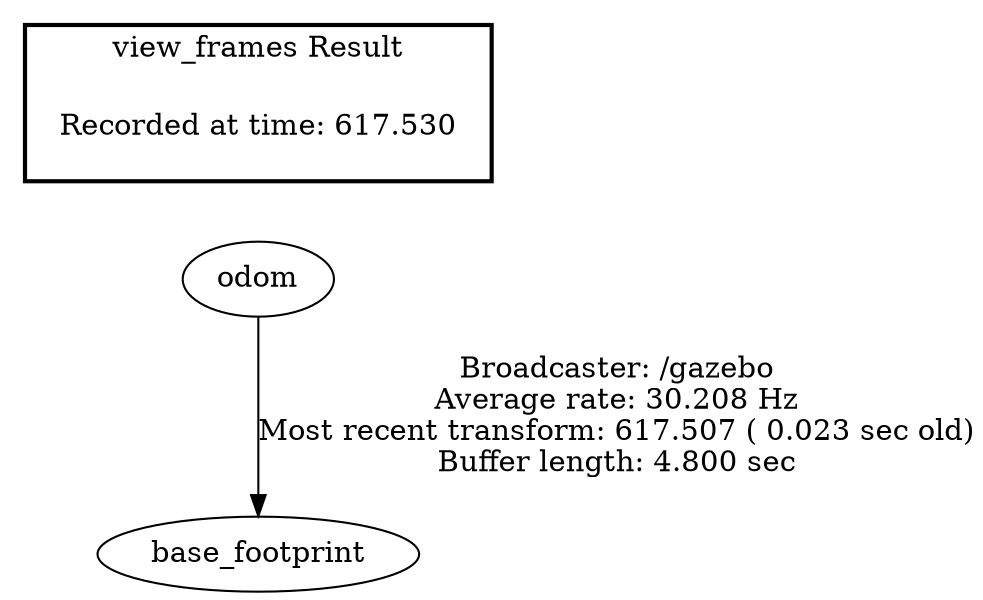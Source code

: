 digraph G {
"odom" -> "base_footprint"[label="Broadcaster: /gazebo\nAverage rate: 30.208 Hz\nMost recent transform: 617.507 ( 0.023 sec old)\nBuffer length: 4.800 sec\n"];
edge [style=invis];
 subgraph cluster_legend { style=bold; color=black; label ="view_frames Result";
"Recorded at time: 617.530"[ shape=plaintext ] ;
 }->"odom";
}